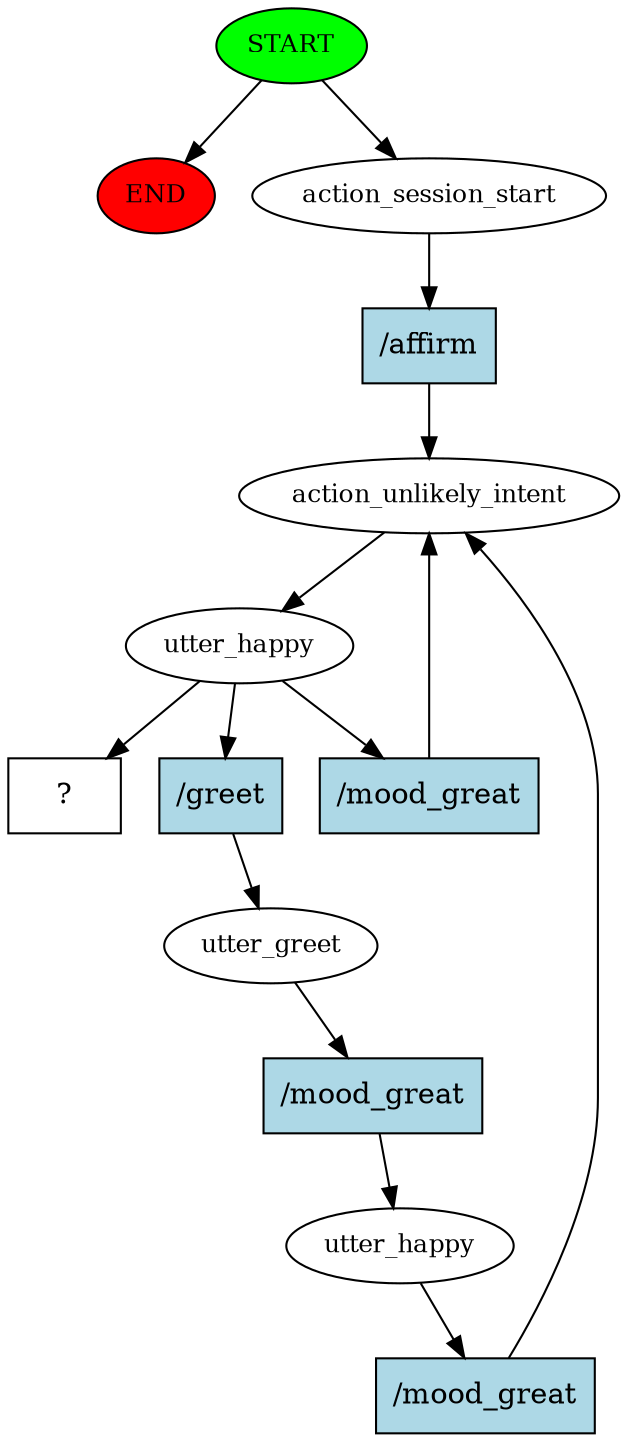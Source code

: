 digraph  {
0 [class="start active", fillcolor=green, fontsize=12, label=START, style=filled];
"-1" [class=end, fillcolor=red, fontsize=12, label=END, style=filled];
1 [class=active, fontsize=12, label=action_session_start];
2 [class=active, fontsize=12, label=action_unlikely_intent];
3 [class=active, fontsize=12, label=utter_happy];
4 [class=active, fontsize=12, label=utter_greet];
5 [class=active, fontsize=12, label=utter_happy];
14 [class="intent dashed active", label="  ?  ", shape=rect];
15 [class="intent active", fillcolor=lightblue, label="/affirm", shape=rect, style=filled];
16 [class="intent active", fillcolor=lightblue, label="/greet", shape=rect, style=filled];
17 [class="intent active", fillcolor=lightblue, label="/mood_great", shape=rect, style=filled];
18 [class="intent active", fillcolor=lightblue, label="/mood_great", shape=rect, style=filled];
19 [class="intent active", fillcolor=lightblue, label="/mood_great", shape=rect, style=filled];
0 -> "-1"  [class="", key=NONE, label=""];
0 -> 1  [class=active, key=NONE, label=""];
1 -> 15  [class=active, key=0];
2 -> 3  [class=active, key=NONE, label=""];
3 -> 14  [class=active, key=NONE, label=""];
3 -> 16  [class=active, key=0];
3 -> 17  [class=active, key=0];
4 -> 18  [class=active, key=0];
5 -> 19  [class=active, key=0];
15 -> 2  [class=active, key=0];
16 -> 4  [class=active, key=0];
17 -> 2  [class=active, key=0];
18 -> 5  [class=active, key=0];
19 -> 2  [class=active, key=0];
}

